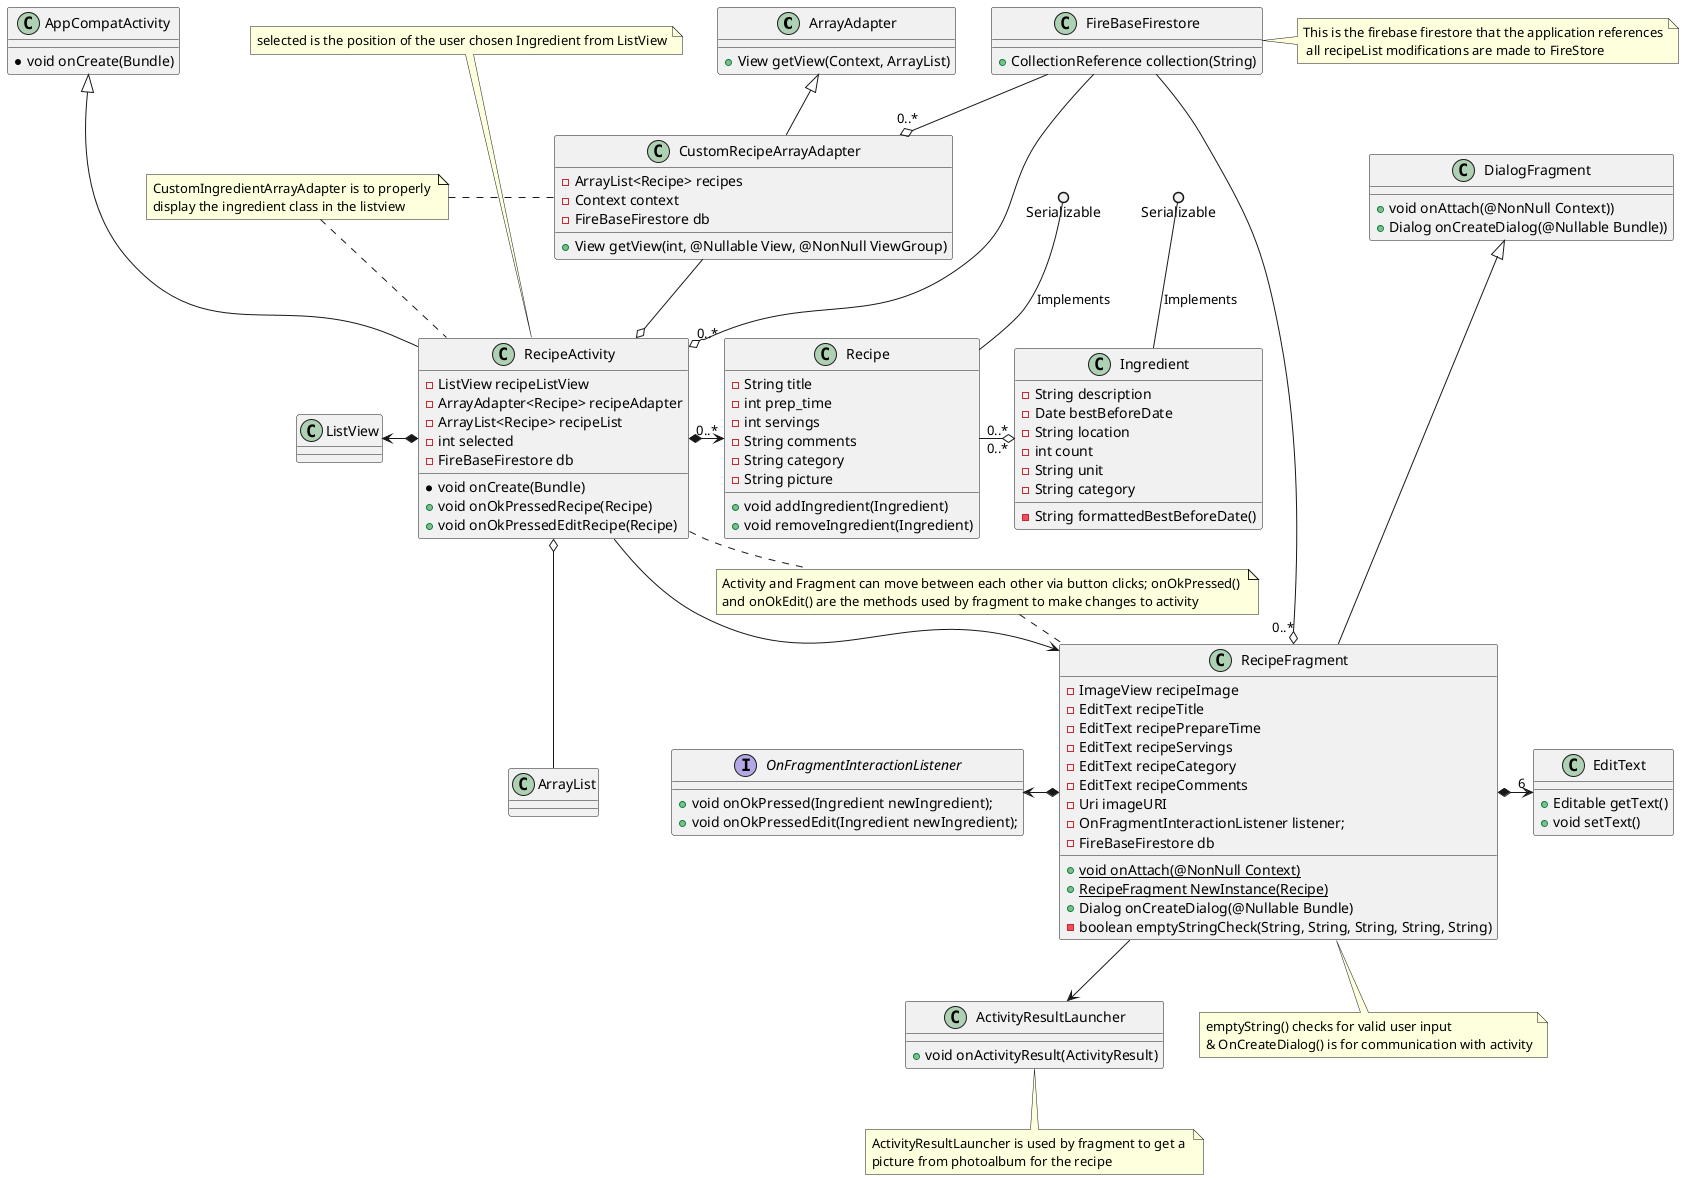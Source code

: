@startuml
'https://plantuml.com/class-diagram

class ArrayAdapter {
+View getView(Context, ArrayList)
}

class EditText {
+Editable getText()
+void setText()
}

class Ingredient {
-String description
-Date bestBeforeDate
-String location
-int count
-String unit
-String category

-String formattedBestBeforeDate()
}

class FireBaseFirestore {
+CollectionReference collection(String)
}

class ActivityResultLauncher {
    +void onActivityResult(ActivityResult)
}

class Recipe {
-String title
-int prep_time
-int servings
-String comments
-String category
-String picture

+void addIngredient(Ingredient)
+void removeIngredient(Ingredient)
}

class AppCompatActivity {
*void onCreate(Bundle)
}

class RecipeActivity {
-ListView recipeListView
-ArrayAdapter<Recipe> recipeAdapter
-ArrayList<Recipe> recipeList
-int selected
-FireBaseFirestore db

*void onCreate(Bundle)
+void onOkPressedRecipe(Recipe)
+void onOkPressedEditRecipe(Recipe)
}

class DialogFragment {
+void onAttach(@NonNull Context))
+Dialog onCreateDialog(@Nullable Bundle))
}

class RecipeFragment {
-ImageView recipeImage
-EditText recipeTitle
-EditText recipePrepareTime
-EditText recipeServings
-EditText recipeCategory
-EditText recipeComments
-Uri imageURI
-OnFragmentInteractionListener listener;
-FireBaseFirestore db

+ {static} void onAttach(@NonNull Context)
+ {static} RecipeFragment NewInstance(Recipe)
+ Dialog onCreateDialog(@Nullable Bundle)
- boolean emptyStringCheck(String, String, String, String, String)
}

interface OnFragmentInteractionListener {
+void onOkPressed(Ingredient newIngredient);
+void onOkPressedEdit(Ingredient newIngredient);
}

class CustomRecipeArrayAdapter extends ArrayAdapter {
- ArrayList<Recipe> recipes
- Context context
- FireBaseFirestore db

+ View getView(int, @Nullable View, @NonNull ViewGroup)
}

Serializable ()-- Recipe : Implements
Serializable ()-- Ingredient : Implements
Recipe "0..*" -o "0..*" Ingredient

RecipeActivity *-> "0..*" Recipe
ListView <-* RecipeActivity
CustomRecipeArrayAdapter --o RecipeActivity
FireBaseFirestore --o "0..*" RecipeActivity
RecipeActivity o-- ArrayList
AppCompatActivity <|--- RecipeActivity
DialogFragment <|--- RecipeFragment

RecipeFragment *-> "6" EditText
OnFragmentInteractionListener <-* RecipeFragment
FireBaseFirestore --o "0..*" RecipeFragment
FireBaseFirestore --o "0..*" CustomRecipeArrayAdapter

RecipeActivity --> RecipeFragment
RecipeFragment --> ActivityResultLauncher


note "Activity and Fragment can move between each other via button clicks; onOkPressed() \nand onOkEdit() are the methods used by fragment to make changes to activity" as N1
note "CustomIngredientArrayAdapter is to properly \ndisplay the ingredient class in the listview" as IActivity2
note "selected is the position of the user chosen Ingredient from ListView" as IActivity3
note "This is the firebase firestore that the application references\n all recipeList modifications are made to FireStore" as FireBase
note "emptyString() checks for valid user input \n& OnCreateDialog() is for communication with activity" as error
note "ActivityResultLauncher is used by fragment to get a \npicture from photoalbum for the recipe" as Lancher

N1 . RecipeFragment
RecipeActivity . N1

IActivity2 . CustomRecipeArrayAdapter
IActivity2 .. RecipeActivity

IActivity3 ... RecipeActivity

FireBaseFirestore . FireBase

RecipeFragment .. error

ActivityResultLauncher .. Lancher






@enduml